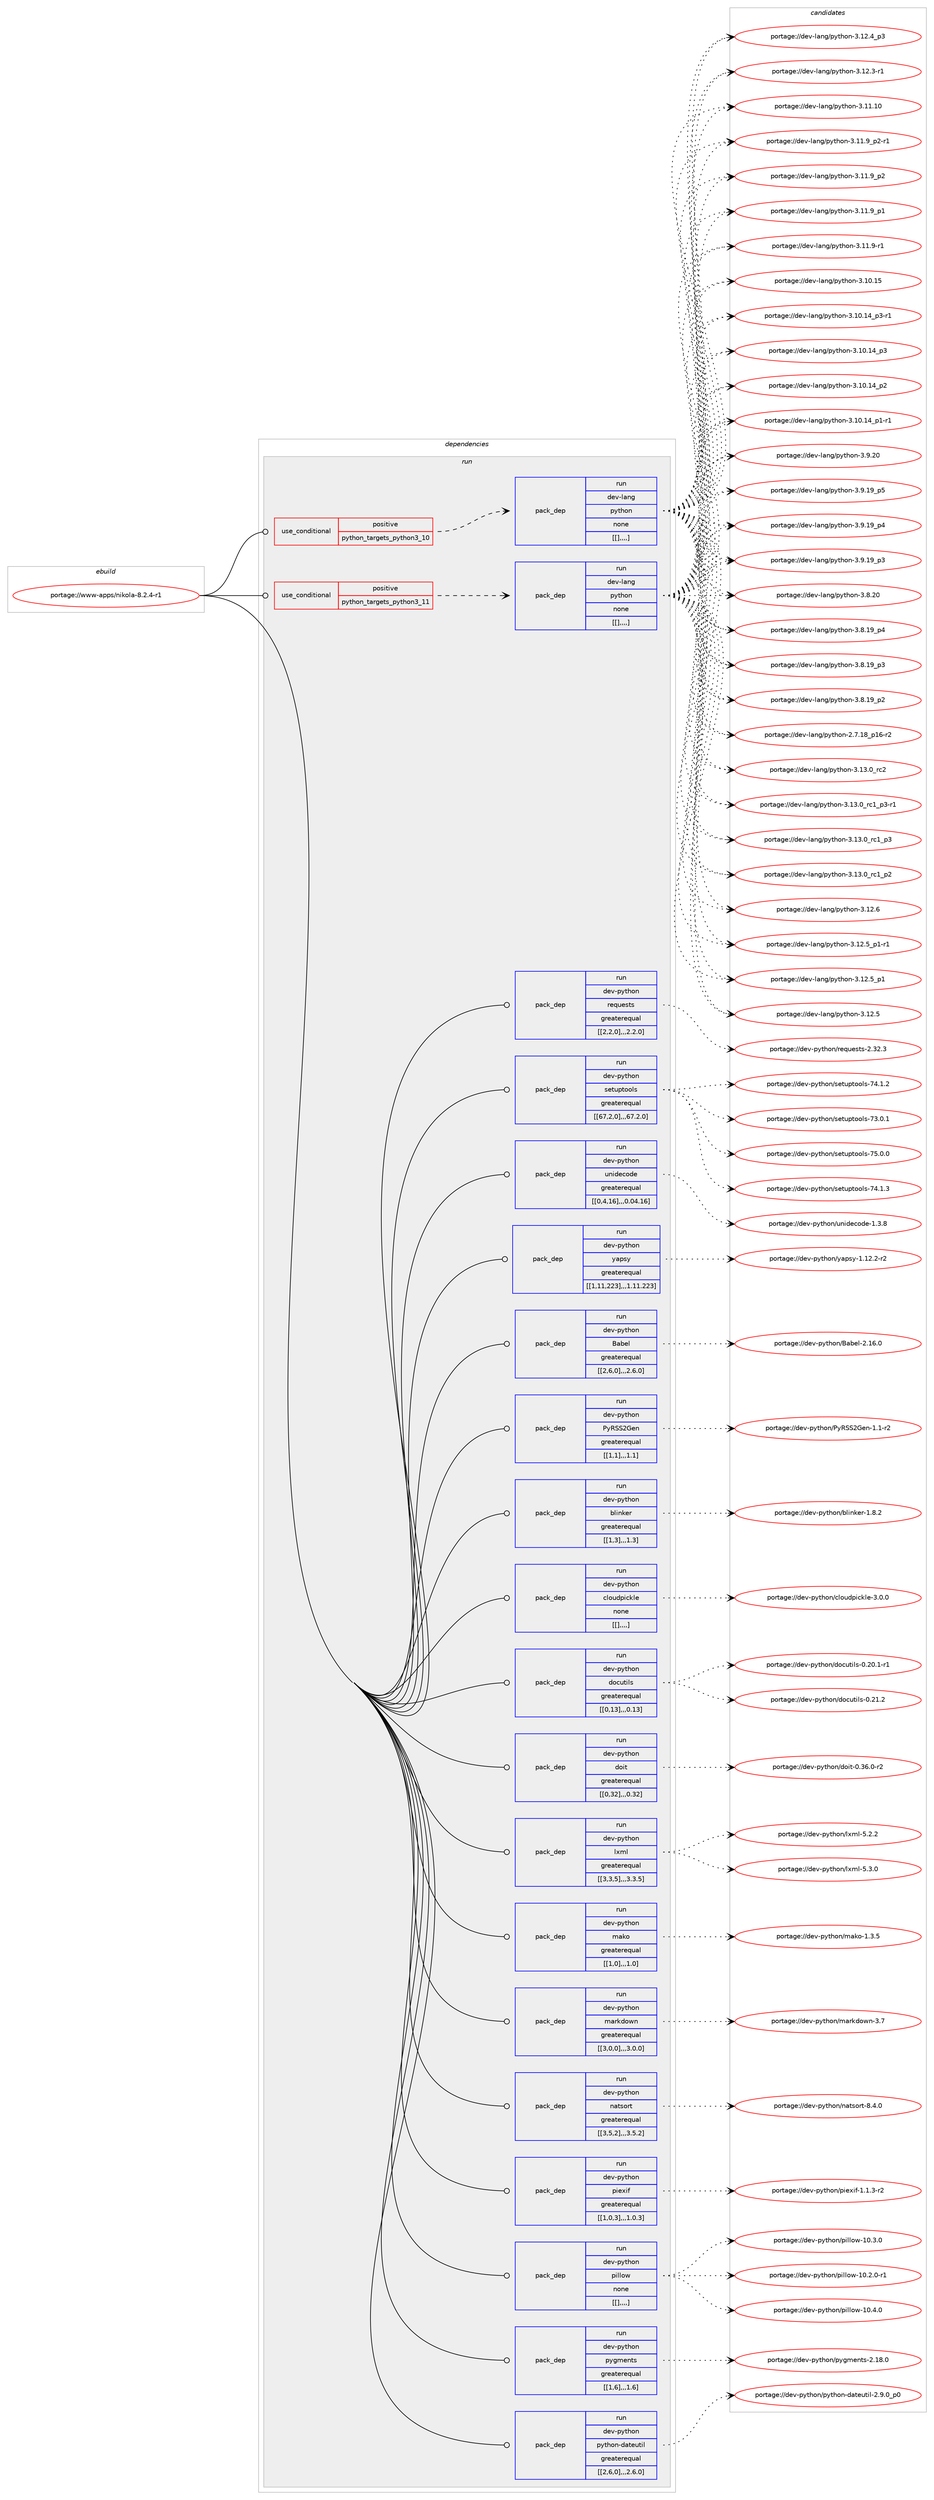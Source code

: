 digraph prolog {

# *************
# Graph options
# *************

newrank=true;
concentrate=true;
compound=true;
graph [rankdir=LR,fontname=Helvetica,fontsize=10,ranksep=1.5];#, ranksep=2.5, nodesep=0.2];
edge  [arrowhead=vee];
node  [fontname=Helvetica,fontsize=10];

# **********
# The ebuild
# **********

subgraph cluster_leftcol {
color=gray;
label=<<i>ebuild</i>>;
id [label="portage://www-apps/nikola-8.2.4-r1", color=red, width=4, href="../www-apps/nikola-8.2.4-r1.svg"];
}

# ****************
# The dependencies
# ****************

subgraph cluster_midcol {
color=gray;
label=<<i>dependencies</i>>;
subgraph cluster_compile {
fillcolor="#eeeeee";
style=filled;
label=<<i>compile</i>>;
}
subgraph cluster_compileandrun {
fillcolor="#eeeeee";
style=filled;
label=<<i>compile and run</i>>;
}
subgraph cluster_run {
fillcolor="#eeeeee";
style=filled;
label=<<i>run</i>>;
subgraph cond123944 {
dependency465955 [label=<<TABLE BORDER="0" CELLBORDER="1" CELLSPACING="0" CELLPADDING="4"><TR><TD ROWSPAN="3" CELLPADDING="10">use_conditional</TD></TR><TR><TD>positive</TD></TR><TR><TD>python_targets_python3_10</TD></TR></TABLE>>, shape=none, color=red];
subgraph pack338593 {
dependency465956 [label=<<TABLE BORDER="0" CELLBORDER="1" CELLSPACING="0" CELLPADDING="4" WIDTH="220"><TR><TD ROWSPAN="6" CELLPADDING="30">pack_dep</TD></TR><TR><TD WIDTH="110">run</TD></TR><TR><TD>dev-lang</TD></TR><TR><TD>python</TD></TR><TR><TD>none</TD></TR><TR><TD>[[],,,,]</TD></TR></TABLE>>, shape=none, color=blue];
}
dependency465955:e -> dependency465956:w [weight=20,style="dashed",arrowhead="vee"];
}
id:e -> dependency465955:w [weight=20,style="solid",arrowhead="odot"];
subgraph cond123945 {
dependency465957 [label=<<TABLE BORDER="0" CELLBORDER="1" CELLSPACING="0" CELLPADDING="4"><TR><TD ROWSPAN="3" CELLPADDING="10">use_conditional</TD></TR><TR><TD>positive</TD></TR><TR><TD>python_targets_python3_11</TD></TR></TABLE>>, shape=none, color=red];
subgraph pack338594 {
dependency465958 [label=<<TABLE BORDER="0" CELLBORDER="1" CELLSPACING="0" CELLPADDING="4" WIDTH="220"><TR><TD ROWSPAN="6" CELLPADDING="30">pack_dep</TD></TR><TR><TD WIDTH="110">run</TD></TR><TR><TD>dev-lang</TD></TR><TR><TD>python</TD></TR><TR><TD>none</TD></TR><TR><TD>[[],,,,]</TD></TR></TABLE>>, shape=none, color=blue];
}
dependency465957:e -> dependency465958:w [weight=20,style="dashed",arrowhead="vee"];
}
id:e -> dependency465957:w [weight=20,style="solid",arrowhead="odot"];
subgraph pack338595 {
dependency465959 [label=<<TABLE BORDER="0" CELLBORDER="1" CELLSPACING="0" CELLPADDING="4" WIDTH="220"><TR><TD ROWSPAN="6" CELLPADDING="30">pack_dep</TD></TR><TR><TD WIDTH="110">run</TD></TR><TR><TD>dev-python</TD></TR><TR><TD>Babel</TD></TR><TR><TD>greaterequal</TD></TR><TR><TD>[[2,6,0],,,2.6.0]</TD></TR></TABLE>>, shape=none, color=blue];
}
id:e -> dependency465959:w [weight=20,style="solid",arrowhead="odot"];
subgraph pack338596 {
dependency465960 [label=<<TABLE BORDER="0" CELLBORDER="1" CELLSPACING="0" CELLPADDING="4" WIDTH="220"><TR><TD ROWSPAN="6" CELLPADDING="30">pack_dep</TD></TR><TR><TD WIDTH="110">run</TD></TR><TR><TD>dev-python</TD></TR><TR><TD>PyRSS2Gen</TD></TR><TR><TD>greaterequal</TD></TR><TR><TD>[[1,1],,,1.1]</TD></TR></TABLE>>, shape=none, color=blue];
}
id:e -> dependency465960:w [weight=20,style="solid",arrowhead="odot"];
subgraph pack338597 {
dependency465961 [label=<<TABLE BORDER="0" CELLBORDER="1" CELLSPACING="0" CELLPADDING="4" WIDTH="220"><TR><TD ROWSPAN="6" CELLPADDING="30">pack_dep</TD></TR><TR><TD WIDTH="110">run</TD></TR><TR><TD>dev-python</TD></TR><TR><TD>blinker</TD></TR><TR><TD>greaterequal</TD></TR><TR><TD>[[1,3],,,1.3]</TD></TR></TABLE>>, shape=none, color=blue];
}
id:e -> dependency465961:w [weight=20,style="solid",arrowhead="odot"];
subgraph pack338598 {
dependency465962 [label=<<TABLE BORDER="0" CELLBORDER="1" CELLSPACING="0" CELLPADDING="4" WIDTH="220"><TR><TD ROWSPAN="6" CELLPADDING="30">pack_dep</TD></TR><TR><TD WIDTH="110">run</TD></TR><TR><TD>dev-python</TD></TR><TR><TD>cloudpickle</TD></TR><TR><TD>none</TD></TR><TR><TD>[[],,,,]</TD></TR></TABLE>>, shape=none, color=blue];
}
id:e -> dependency465962:w [weight=20,style="solid",arrowhead="odot"];
subgraph pack338599 {
dependency465963 [label=<<TABLE BORDER="0" CELLBORDER="1" CELLSPACING="0" CELLPADDING="4" WIDTH="220"><TR><TD ROWSPAN="6" CELLPADDING="30">pack_dep</TD></TR><TR><TD WIDTH="110">run</TD></TR><TR><TD>dev-python</TD></TR><TR><TD>docutils</TD></TR><TR><TD>greaterequal</TD></TR><TR><TD>[[0,13],,,0.13]</TD></TR></TABLE>>, shape=none, color=blue];
}
id:e -> dependency465963:w [weight=20,style="solid",arrowhead="odot"];
subgraph pack338600 {
dependency465964 [label=<<TABLE BORDER="0" CELLBORDER="1" CELLSPACING="0" CELLPADDING="4" WIDTH="220"><TR><TD ROWSPAN="6" CELLPADDING="30">pack_dep</TD></TR><TR><TD WIDTH="110">run</TD></TR><TR><TD>dev-python</TD></TR><TR><TD>doit</TD></TR><TR><TD>greaterequal</TD></TR><TR><TD>[[0,32],,,0.32]</TD></TR></TABLE>>, shape=none, color=blue];
}
id:e -> dependency465964:w [weight=20,style="solid",arrowhead="odot"];
subgraph pack338601 {
dependency465965 [label=<<TABLE BORDER="0" CELLBORDER="1" CELLSPACING="0" CELLPADDING="4" WIDTH="220"><TR><TD ROWSPAN="6" CELLPADDING="30">pack_dep</TD></TR><TR><TD WIDTH="110">run</TD></TR><TR><TD>dev-python</TD></TR><TR><TD>lxml</TD></TR><TR><TD>greaterequal</TD></TR><TR><TD>[[3,3,5],,,3.3.5]</TD></TR></TABLE>>, shape=none, color=blue];
}
id:e -> dependency465965:w [weight=20,style="solid",arrowhead="odot"];
subgraph pack338602 {
dependency465966 [label=<<TABLE BORDER="0" CELLBORDER="1" CELLSPACING="0" CELLPADDING="4" WIDTH="220"><TR><TD ROWSPAN="6" CELLPADDING="30">pack_dep</TD></TR><TR><TD WIDTH="110">run</TD></TR><TR><TD>dev-python</TD></TR><TR><TD>mako</TD></TR><TR><TD>greaterequal</TD></TR><TR><TD>[[1,0],,,1.0]</TD></TR></TABLE>>, shape=none, color=blue];
}
id:e -> dependency465966:w [weight=20,style="solid",arrowhead="odot"];
subgraph pack338603 {
dependency465967 [label=<<TABLE BORDER="0" CELLBORDER="1" CELLSPACING="0" CELLPADDING="4" WIDTH="220"><TR><TD ROWSPAN="6" CELLPADDING="30">pack_dep</TD></TR><TR><TD WIDTH="110">run</TD></TR><TR><TD>dev-python</TD></TR><TR><TD>markdown</TD></TR><TR><TD>greaterequal</TD></TR><TR><TD>[[3,0,0],,,3.0.0]</TD></TR></TABLE>>, shape=none, color=blue];
}
id:e -> dependency465967:w [weight=20,style="solid",arrowhead="odot"];
subgraph pack338604 {
dependency465968 [label=<<TABLE BORDER="0" CELLBORDER="1" CELLSPACING="0" CELLPADDING="4" WIDTH="220"><TR><TD ROWSPAN="6" CELLPADDING="30">pack_dep</TD></TR><TR><TD WIDTH="110">run</TD></TR><TR><TD>dev-python</TD></TR><TR><TD>natsort</TD></TR><TR><TD>greaterequal</TD></TR><TR><TD>[[3,5,2],,,3.5.2]</TD></TR></TABLE>>, shape=none, color=blue];
}
id:e -> dependency465968:w [weight=20,style="solid",arrowhead="odot"];
subgraph pack338605 {
dependency465969 [label=<<TABLE BORDER="0" CELLBORDER="1" CELLSPACING="0" CELLPADDING="4" WIDTH="220"><TR><TD ROWSPAN="6" CELLPADDING="30">pack_dep</TD></TR><TR><TD WIDTH="110">run</TD></TR><TR><TD>dev-python</TD></TR><TR><TD>piexif</TD></TR><TR><TD>greaterequal</TD></TR><TR><TD>[[1,0,3],,,1.0.3]</TD></TR></TABLE>>, shape=none, color=blue];
}
id:e -> dependency465969:w [weight=20,style="solid",arrowhead="odot"];
subgraph pack338606 {
dependency465970 [label=<<TABLE BORDER="0" CELLBORDER="1" CELLSPACING="0" CELLPADDING="4" WIDTH="220"><TR><TD ROWSPAN="6" CELLPADDING="30">pack_dep</TD></TR><TR><TD WIDTH="110">run</TD></TR><TR><TD>dev-python</TD></TR><TR><TD>pillow</TD></TR><TR><TD>none</TD></TR><TR><TD>[[],,,,]</TD></TR></TABLE>>, shape=none, color=blue];
}
id:e -> dependency465970:w [weight=20,style="solid",arrowhead="odot"];
subgraph pack338607 {
dependency465971 [label=<<TABLE BORDER="0" CELLBORDER="1" CELLSPACING="0" CELLPADDING="4" WIDTH="220"><TR><TD ROWSPAN="6" CELLPADDING="30">pack_dep</TD></TR><TR><TD WIDTH="110">run</TD></TR><TR><TD>dev-python</TD></TR><TR><TD>pygments</TD></TR><TR><TD>greaterequal</TD></TR><TR><TD>[[1,6],,,1.6]</TD></TR></TABLE>>, shape=none, color=blue];
}
id:e -> dependency465971:w [weight=20,style="solid",arrowhead="odot"];
subgraph pack338608 {
dependency465972 [label=<<TABLE BORDER="0" CELLBORDER="1" CELLSPACING="0" CELLPADDING="4" WIDTH="220"><TR><TD ROWSPAN="6" CELLPADDING="30">pack_dep</TD></TR><TR><TD WIDTH="110">run</TD></TR><TR><TD>dev-python</TD></TR><TR><TD>python-dateutil</TD></TR><TR><TD>greaterequal</TD></TR><TR><TD>[[2,6,0],,,2.6.0]</TD></TR></TABLE>>, shape=none, color=blue];
}
id:e -> dependency465972:w [weight=20,style="solid",arrowhead="odot"];
subgraph pack338609 {
dependency465973 [label=<<TABLE BORDER="0" CELLBORDER="1" CELLSPACING="0" CELLPADDING="4" WIDTH="220"><TR><TD ROWSPAN="6" CELLPADDING="30">pack_dep</TD></TR><TR><TD WIDTH="110">run</TD></TR><TR><TD>dev-python</TD></TR><TR><TD>requests</TD></TR><TR><TD>greaterequal</TD></TR><TR><TD>[[2,2,0],,,2.2.0]</TD></TR></TABLE>>, shape=none, color=blue];
}
id:e -> dependency465973:w [weight=20,style="solid",arrowhead="odot"];
subgraph pack338610 {
dependency465974 [label=<<TABLE BORDER="0" CELLBORDER="1" CELLSPACING="0" CELLPADDING="4" WIDTH="220"><TR><TD ROWSPAN="6" CELLPADDING="30">pack_dep</TD></TR><TR><TD WIDTH="110">run</TD></TR><TR><TD>dev-python</TD></TR><TR><TD>setuptools</TD></TR><TR><TD>greaterequal</TD></TR><TR><TD>[[67,2,0],,,67.2.0]</TD></TR></TABLE>>, shape=none, color=blue];
}
id:e -> dependency465974:w [weight=20,style="solid",arrowhead="odot"];
subgraph pack338611 {
dependency465975 [label=<<TABLE BORDER="0" CELLBORDER="1" CELLSPACING="0" CELLPADDING="4" WIDTH="220"><TR><TD ROWSPAN="6" CELLPADDING="30">pack_dep</TD></TR><TR><TD WIDTH="110">run</TD></TR><TR><TD>dev-python</TD></TR><TR><TD>unidecode</TD></TR><TR><TD>greaterequal</TD></TR><TR><TD>[[0,4,16],,,0.04.16]</TD></TR></TABLE>>, shape=none, color=blue];
}
id:e -> dependency465975:w [weight=20,style="solid",arrowhead="odot"];
subgraph pack338612 {
dependency465976 [label=<<TABLE BORDER="0" CELLBORDER="1" CELLSPACING="0" CELLPADDING="4" WIDTH="220"><TR><TD ROWSPAN="6" CELLPADDING="30">pack_dep</TD></TR><TR><TD WIDTH="110">run</TD></TR><TR><TD>dev-python</TD></TR><TR><TD>yapsy</TD></TR><TR><TD>greaterequal</TD></TR><TR><TD>[[1,11,223],,,1.11.223]</TD></TR></TABLE>>, shape=none, color=blue];
}
id:e -> dependency465976:w [weight=20,style="solid",arrowhead="odot"];
}
}

# **************
# The candidates
# **************

subgraph cluster_choices {
rank=same;
color=gray;
label=<<i>candidates</i>>;

subgraph choice338593 {
color=black;
nodesep=1;
choice10010111845108971101034711212111610411111045514649514648951149950 [label="portage://dev-lang/python-3.13.0_rc2", color=red, width=4,href="../dev-lang/python-3.13.0_rc2.svg"];
choice1001011184510897110103471121211161041111104551464951464895114994995112514511449 [label="portage://dev-lang/python-3.13.0_rc1_p3-r1", color=red, width=4,href="../dev-lang/python-3.13.0_rc1_p3-r1.svg"];
choice100101118451089711010347112121116104111110455146495146489511499499511251 [label="portage://dev-lang/python-3.13.0_rc1_p3", color=red, width=4,href="../dev-lang/python-3.13.0_rc1_p3.svg"];
choice100101118451089711010347112121116104111110455146495146489511499499511250 [label="portage://dev-lang/python-3.13.0_rc1_p2", color=red, width=4,href="../dev-lang/python-3.13.0_rc1_p2.svg"];
choice10010111845108971101034711212111610411111045514649504654 [label="portage://dev-lang/python-3.12.6", color=red, width=4,href="../dev-lang/python-3.12.6.svg"];
choice1001011184510897110103471121211161041111104551464950465395112494511449 [label="portage://dev-lang/python-3.12.5_p1-r1", color=red, width=4,href="../dev-lang/python-3.12.5_p1-r1.svg"];
choice100101118451089711010347112121116104111110455146495046539511249 [label="portage://dev-lang/python-3.12.5_p1", color=red, width=4,href="../dev-lang/python-3.12.5_p1.svg"];
choice10010111845108971101034711212111610411111045514649504653 [label="portage://dev-lang/python-3.12.5", color=red, width=4,href="../dev-lang/python-3.12.5.svg"];
choice100101118451089711010347112121116104111110455146495046529511251 [label="portage://dev-lang/python-3.12.4_p3", color=red, width=4,href="../dev-lang/python-3.12.4_p3.svg"];
choice100101118451089711010347112121116104111110455146495046514511449 [label="portage://dev-lang/python-3.12.3-r1", color=red, width=4,href="../dev-lang/python-3.12.3-r1.svg"];
choice1001011184510897110103471121211161041111104551464949464948 [label="portage://dev-lang/python-3.11.10", color=red, width=4,href="../dev-lang/python-3.11.10.svg"];
choice1001011184510897110103471121211161041111104551464949465795112504511449 [label="portage://dev-lang/python-3.11.9_p2-r1", color=red, width=4,href="../dev-lang/python-3.11.9_p2-r1.svg"];
choice100101118451089711010347112121116104111110455146494946579511250 [label="portage://dev-lang/python-3.11.9_p2", color=red, width=4,href="../dev-lang/python-3.11.9_p2.svg"];
choice100101118451089711010347112121116104111110455146494946579511249 [label="portage://dev-lang/python-3.11.9_p1", color=red, width=4,href="../dev-lang/python-3.11.9_p1.svg"];
choice100101118451089711010347112121116104111110455146494946574511449 [label="portage://dev-lang/python-3.11.9-r1", color=red, width=4,href="../dev-lang/python-3.11.9-r1.svg"];
choice1001011184510897110103471121211161041111104551464948464953 [label="portage://dev-lang/python-3.10.15", color=red, width=4,href="../dev-lang/python-3.10.15.svg"];
choice100101118451089711010347112121116104111110455146494846495295112514511449 [label="portage://dev-lang/python-3.10.14_p3-r1", color=red, width=4,href="../dev-lang/python-3.10.14_p3-r1.svg"];
choice10010111845108971101034711212111610411111045514649484649529511251 [label="portage://dev-lang/python-3.10.14_p3", color=red, width=4,href="../dev-lang/python-3.10.14_p3.svg"];
choice10010111845108971101034711212111610411111045514649484649529511250 [label="portage://dev-lang/python-3.10.14_p2", color=red, width=4,href="../dev-lang/python-3.10.14_p2.svg"];
choice100101118451089711010347112121116104111110455146494846495295112494511449 [label="portage://dev-lang/python-3.10.14_p1-r1", color=red, width=4,href="../dev-lang/python-3.10.14_p1-r1.svg"];
choice10010111845108971101034711212111610411111045514657465048 [label="portage://dev-lang/python-3.9.20", color=red, width=4,href="../dev-lang/python-3.9.20.svg"];
choice100101118451089711010347112121116104111110455146574649579511253 [label="portage://dev-lang/python-3.9.19_p5", color=red, width=4,href="../dev-lang/python-3.9.19_p5.svg"];
choice100101118451089711010347112121116104111110455146574649579511252 [label="portage://dev-lang/python-3.9.19_p4", color=red, width=4,href="../dev-lang/python-3.9.19_p4.svg"];
choice100101118451089711010347112121116104111110455146574649579511251 [label="portage://dev-lang/python-3.9.19_p3", color=red, width=4,href="../dev-lang/python-3.9.19_p3.svg"];
choice10010111845108971101034711212111610411111045514656465048 [label="portage://dev-lang/python-3.8.20", color=red, width=4,href="../dev-lang/python-3.8.20.svg"];
choice100101118451089711010347112121116104111110455146564649579511252 [label="portage://dev-lang/python-3.8.19_p4", color=red, width=4,href="../dev-lang/python-3.8.19_p4.svg"];
choice100101118451089711010347112121116104111110455146564649579511251 [label="portage://dev-lang/python-3.8.19_p3", color=red, width=4,href="../dev-lang/python-3.8.19_p3.svg"];
choice100101118451089711010347112121116104111110455146564649579511250 [label="portage://dev-lang/python-3.8.19_p2", color=red, width=4,href="../dev-lang/python-3.8.19_p2.svg"];
choice100101118451089711010347112121116104111110455046554649569511249544511450 [label="portage://dev-lang/python-2.7.18_p16-r2", color=red, width=4,href="../dev-lang/python-2.7.18_p16-r2.svg"];
dependency465956:e -> choice10010111845108971101034711212111610411111045514649514648951149950:w [style=dotted,weight="100"];
dependency465956:e -> choice1001011184510897110103471121211161041111104551464951464895114994995112514511449:w [style=dotted,weight="100"];
dependency465956:e -> choice100101118451089711010347112121116104111110455146495146489511499499511251:w [style=dotted,weight="100"];
dependency465956:e -> choice100101118451089711010347112121116104111110455146495146489511499499511250:w [style=dotted,weight="100"];
dependency465956:e -> choice10010111845108971101034711212111610411111045514649504654:w [style=dotted,weight="100"];
dependency465956:e -> choice1001011184510897110103471121211161041111104551464950465395112494511449:w [style=dotted,weight="100"];
dependency465956:e -> choice100101118451089711010347112121116104111110455146495046539511249:w [style=dotted,weight="100"];
dependency465956:e -> choice10010111845108971101034711212111610411111045514649504653:w [style=dotted,weight="100"];
dependency465956:e -> choice100101118451089711010347112121116104111110455146495046529511251:w [style=dotted,weight="100"];
dependency465956:e -> choice100101118451089711010347112121116104111110455146495046514511449:w [style=dotted,weight="100"];
dependency465956:e -> choice1001011184510897110103471121211161041111104551464949464948:w [style=dotted,weight="100"];
dependency465956:e -> choice1001011184510897110103471121211161041111104551464949465795112504511449:w [style=dotted,weight="100"];
dependency465956:e -> choice100101118451089711010347112121116104111110455146494946579511250:w [style=dotted,weight="100"];
dependency465956:e -> choice100101118451089711010347112121116104111110455146494946579511249:w [style=dotted,weight="100"];
dependency465956:e -> choice100101118451089711010347112121116104111110455146494946574511449:w [style=dotted,weight="100"];
dependency465956:e -> choice1001011184510897110103471121211161041111104551464948464953:w [style=dotted,weight="100"];
dependency465956:e -> choice100101118451089711010347112121116104111110455146494846495295112514511449:w [style=dotted,weight="100"];
dependency465956:e -> choice10010111845108971101034711212111610411111045514649484649529511251:w [style=dotted,weight="100"];
dependency465956:e -> choice10010111845108971101034711212111610411111045514649484649529511250:w [style=dotted,weight="100"];
dependency465956:e -> choice100101118451089711010347112121116104111110455146494846495295112494511449:w [style=dotted,weight="100"];
dependency465956:e -> choice10010111845108971101034711212111610411111045514657465048:w [style=dotted,weight="100"];
dependency465956:e -> choice100101118451089711010347112121116104111110455146574649579511253:w [style=dotted,weight="100"];
dependency465956:e -> choice100101118451089711010347112121116104111110455146574649579511252:w [style=dotted,weight="100"];
dependency465956:e -> choice100101118451089711010347112121116104111110455146574649579511251:w [style=dotted,weight="100"];
dependency465956:e -> choice10010111845108971101034711212111610411111045514656465048:w [style=dotted,weight="100"];
dependency465956:e -> choice100101118451089711010347112121116104111110455146564649579511252:w [style=dotted,weight="100"];
dependency465956:e -> choice100101118451089711010347112121116104111110455146564649579511251:w [style=dotted,weight="100"];
dependency465956:e -> choice100101118451089711010347112121116104111110455146564649579511250:w [style=dotted,weight="100"];
dependency465956:e -> choice100101118451089711010347112121116104111110455046554649569511249544511450:w [style=dotted,weight="100"];
}
subgraph choice338594 {
color=black;
nodesep=1;
choice10010111845108971101034711212111610411111045514649514648951149950 [label="portage://dev-lang/python-3.13.0_rc2", color=red, width=4,href="../dev-lang/python-3.13.0_rc2.svg"];
choice1001011184510897110103471121211161041111104551464951464895114994995112514511449 [label="portage://dev-lang/python-3.13.0_rc1_p3-r1", color=red, width=4,href="../dev-lang/python-3.13.0_rc1_p3-r1.svg"];
choice100101118451089711010347112121116104111110455146495146489511499499511251 [label="portage://dev-lang/python-3.13.0_rc1_p3", color=red, width=4,href="../dev-lang/python-3.13.0_rc1_p3.svg"];
choice100101118451089711010347112121116104111110455146495146489511499499511250 [label="portage://dev-lang/python-3.13.0_rc1_p2", color=red, width=4,href="../dev-lang/python-3.13.0_rc1_p2.svg"];
choice10010111845108971101034711212111610411111045514649504654 [label="portage://dev-lang/python-3.12.6", color=red, width=4,href="../dev-lang/python-3.12.6.svg"];
choice1001011184510897110103471121211161041111104551464950465395112494511449 [label="portage://dev-lang/python-3.12.5_p1-r1", color=red, width=4,href="../dev-lang/python-3.12.5_p1-r1.svg"];
choice100101118451089711010347112121116104111110455146495046539511249 [label="portage://dev-lang/python-3.12.5_p1", color=red, width=4,href="../dev-lang/python-3.12.5_p1.svg"];
choice10010111845108971101034711212111610411111045514649504653 [label="portage://dev-lang/python-3.12.5", color=red, width=4,href="../dev-lang/python-3.12.5.svg"];
choice100101118451089711010347112121116104111110455146495046529511251 [label="portage://dev-lang/python-3.12.4_p3", color=red, width=4,href="../dev-lang/python-3.12.4_p3.svg"];
choice100101118451089711010347112121116104111110455146495046514511449 [label="portage://dev-lang/python-3.12.3-r1", color=red, width=4,href="../dev-lang/python-3.12.3-r1.svg"];
choice1001011184510897110103471121211161041111104551464949464948 [label="portage://dev-lang/python-3.11.10", color=red, width=4,href="../dev-lang/python-3.11.10.svg"];
choice1001011184510897110103471121211161041111104551464949465795112504511449 [label="portage://dev-lang/python-3.11.9_p2-r1", color=red, width=4,href="../dev-lang/python-3.11.9_p2-r1.svg"];
choice100101118451089711010347112121116104111110455146494946579511250 [label="portage://dev-lang/python-3.11.9_p2", color=red, width=4,href="../dev-lang/python-3.11.9_p2.svg"];
choice100101118451089711010347112121116104111110455146494946579511249 [label="portage://dev-lang/python-3.11.9_p1", color=red, width=4,href="../dev-lang/python-3.11.9_p1.svg"];
choice100101118451089711010347112121116104111110455146494946574511449 [label="portage://dev-lang/python-3.11.9-r1", color=red, width=4,href="../dev-lang/python-3.11.9-r1.svg"];
choice1001011184510897110103471121211161041111104551464948464953 [label="portage://dev-lang/python-3.10.15", color=red, width=4,href="../dev-lang/python-3.10.15.svg"];
choice100101118451089711010347112121116104111110455146494846495295112514511449 [label="portage://dev-lang/python-3.10.14_p3-r1", color=red, width=4,href="../dev-lang/python-3.10.14_p3-r1.svg"];
choice10010111845108971101034711212111610411111045514649484649529511251 [label="portage://dev-lang/python-3.10.14_p3", color=red, width=4,href="../dev-lang/python-3.10.14_p3.svg"];
choice10010111845108971101034711212111610411111045514649484649529511250 [label="portage://dev-lang/python-3.10.14_p2", color=red, width=4,href="../dev-lang/python-3.10.14_p2.svg"];
choice100101118451089711010347112121116104111110455146494846495295112494511449 [label="portage://dev-lang/python-3.10.14_p1-r1", color=red, width=4,href="../dev-lang/python-3.10.14_p1-r1.svg"];
choice10010111845108971101034711212111610411111045514657465048 [label="portage://dev-lang/python-3.9.20", color=red, width=4,href="../dev-lang/python-3.9.20.svg"];
choice100101118451089711010347112121116104111110455146574649579511253 [label="portage://dev-lang/python-3.9.19_p5", color=red, width=4,href="../dev-lang/python-3.9.19_p5.svg"];
choice100101118451089711010347112121116104111110455146574649579511252 [label="portage://dev-lang/python-3.9.19_p4", color=red, width=4,href="../dev-lang/python-3.9.19_p4.svg"];
choice100101118451089711010347112121116104111110455146574649579511251 [label="portage://dev-lang/python-3.9.19_p3", color=red, width=4,href="../dev-lang/python-3.9.19_p3.svg"];
choice10010111845108971101034711212111610411111045514656465048 [label="portage://dev-lang/python-3.8.20", color=red, width=4,href="../dev-lang/python-3.8.20.svg"];
choice100101118451089711010347112121116104111110455146564649579511252 [label="portage://dev-lang/python-3.8.19_p4", color=red, width=4,href="../dev-lang/python-3.8.19_p4.svg"];
choice100101118451089711010347112121116104111110455146564649579511251 [label="portage://dev-lang/python-3.8.19_p3", color=red, width=4,href="../dev-lang/python-3.8.19_p3.svg"];
choice100101118451089711010347112121116104111110455146564649579511250 [label="portage://dev-lang/python-3.8.19_p2", color=red, width=4,href="../dev-lang/python-3.8.19_p2.svg"];
choice100101118451089711010347112121116104111110455046554649569511249544511450 [label="portage://dev-lang/python-2.7.18_p16-r2", color=red, width=4,href="../dev-lang/python-2.7.18_p16-r2.svg"];
dependency465958:e -> choice10010111845108971101034711212111610411111045514649514648951149950:w [style=dotted,weight="100"];
dependency465958:e -> choice1001011184510897110103471121211161041111104551464951464895114994995112514511449:w [style=dotted,weight="100"];
dependency465958:e -> choice100101118451089711010347112121116104111110455146495146489511499499511251:w [style=dotted,weight="100"];
dependency465958:e -> choice100101118451089711010347112121116104111110455146495146489511499499511250:w [style=dotted,weight="100"];
dependency465958:e -> choice10010111845108971101034711212111610411111045514649504654:w [style=dotted,weight="100"];
dependency465958:e -> choice1001011184510897110103471121211161041111104551464950465395112494511449:w [style=dotted,weight="100"];
dependency465958:e -> choice100101118451089711010347112121116104111110455146495046539511249:w [style=dotted,weight="100"];
dependency465958:e -> choice10010111845108971101034711212111610411111045514649504653:w [style=dotted,weight="100"];
dependency465958:e -> choice100101118451089711010347112121116104111110455146495046529511251:w [style=dotted,weight="100"];
dependency465958:e -> choice100101118451089711010347112121116104111110455146495046514511449:w [style=dotted,weight="100"];
dependency465958:e -> choice1001011184510897110103471121211161041111104551464949464948:w [style=dotted,weight="100"];
dependency465958:e -> choice1001011184510897110103471121211161041111104551464949465795112504511449:w [style=dotted,weight="100"];
dependency465958:e -> choice100101118451089711010347112121116104111110455146494946579511250:w [style=dotted,weight="100"];
dependency465958:e -> choice100101118451089711010347112121116104111110455146494946579511249:w [style=dotted,weight="100"];
dependency465958:e -> choice100101118451089711010347112121116104111110455146494946574511449:w [style=dotted,weight="100"];
dependency465958:e -> choice1001011184510897110103471121211161041111104551464948464953:w [style=dotted,weight="100"];
dependency465958:e -> choice100101118451089711010347112121116104111110455146494846495295112514511449:w [style=dotted,weight="100"];
dependency465958:e -> choice10010111845108971101034711212111610411111045514649484649529511251:w [style=dotted,weight="100"];
dependency465958:e -> choice10010111845108971101034711212111610411111045514649484649529511250:w [style=dotted,weight="100"];
dependency465958:e -> choice100101118451089711010347112121116104111110455146494846495295112494511449:w [style=dotted,weight="100"];
dependency465958:e -> choice10010111845108971101034711212111610411111045514657465048:w [style=dotted,weight="100"];
dependency465958:e -> choice100101118451089711010347112121116104111110455146574649579511253:w [style=dotted,weight="100"];
dependency465958:e -> choice100101118451089711010347112121116104111110455146574649579511252:w [style=dotted,weight="100"];
dependency465958:e -> choice100101118451089711010347112121116104111110455146574649579511251:w [style=dotted,weight="100"];
dependency465958:e -> choice10010111845108971101034711212111610411111045514656465048:w [style=dotted,weight="100"];
dependency465958:e -> choice100101118451089711010347112121116104111110455146564649579511252:w [style=dotted,weight="100"];
dependency465958:e -> choice100101118451089711010347112121116104111110455146564649579511251:w [style=dotted,weight="100"];
dependency465958:e -> choice100101118451089711010347112121116104111110455146564649579511250:w [style=dotted,weight="100"];
dependency465958:e -> choice100101118451089711010347112121116104111110455046554649569511249544511450:w [style=dotted,weight="100"];
}
subgraph choice338595 {
color=black;
nodesep=1;
choice100101118451121211161041111104766979810110845504649544648 [label="portage://dev-python/Babel-2.16.0", color=red, width=4,href="../dev-python/Babel-2.16.0.svg"];
dependency465959:e -> choice100101118451121211161041111104766979810110845504649544648:w [style=dotted,weight="100"];
}
subgraph choice338596 {
color=black;
nodesep=1;
choice1001011184511212111610411111047801218283835071101110454946494511450 [label="portage://dev-python/PyRSS2Gen-1.1-r2", color=red, width=4,href="../dev-python/PyRSS2Gen-1.1-r2.svg"];
dependency465960:e -> choice1001011184511212111610411111047801218283835071101110454946494511450:w [style=dotted,weight="100"];
}
subgraph choice338597 {
color=black;
nodesep=1;
choice100101118451121211161041111104798108105110107101114454946564650 [label="portage://dev-python/blinker-1.8.2", color=red, width=4,href="../dev-python/blinker-1.8.2.svg"];
dependency465961:e -> choice100101118451121211161041111104798108105110107101114454946564650:w [style=dotted,weight="100"];
}
subgraph choice338598 {
color=black;
nodesep=1;
choice10010111845112121116104111110479910811111710011210599107108101455146484648 [label="portage://dev-python/cloudpickle-3.0.0", color=red, width=4,href="../dev-python/cloudpickle-3.0.0.svg"];
dependency465962:e -> choice10010111845112121116104111110479910811111710011210599107108101455146484648:w [style=dotted,weight="100"];
}
subgraph choice338599 {
color=black;
nodesep=1;
choice10010111845112121116104111110471001119911711610510811545484650494650 [label="portage://dev-python/docutils-0.21.2", color=red, width=4,href="../dev-python/docutils-0.21.2.svg"];
choice100101118451121211161041111104710011199117116105108115454846504846494511449 [label="portage://dev-python/docutils-0.20.1-r1", color=red, width=4,href="../dev-python/docutils-0.20.1-r1.svg"];
dependency465963:e -> choice10010111845112121116104111110471001119911711610510811545484650494650:w [style=dotted,weight="100"];
dependency465963:e -> choice100101118451121211161041111104710011199117116105108115454846504846494511449:w [style=dotted,weight="100"];
}
subgraph choice338600 {
color=black;
nodesep=1;
choice1001011184511212111610411111047100111105116454846515446484511450 [label="portage://dev-python/doit-0.36.0-r2", color=red, width=4,href="../dev-python/doit-0.36.0-r2.svg"];
dependency465964:e -> choice1001011184511212111610411111047100111105116454846515446484511450:w [style=dotted,weight="100"];
}
subgraph choice338601 {
color=black;
nodesep=1;
choice1001011184511212111610411111047108120109108455346514648 [label="portage://dev-python/lxml-5.3.0", color=red, width=4,href="../dev-python/lxml-5.3.0.svg"];
choice1001011184511212111610411111047108120109108455346504650 [label="portage://dev-python/lxml-5.2.2", color=red, width=4,href="../dev-python/lxml-5.2.2.svg"];
dependency465965:e -> choice1001011184511212111610411111047108120109108455346514648:w [style=dotted,weight="100"];
dependency465965:e -> choice1001011184511212111610411111047108120109108455346504650:w [style=dotted,weight="100"];
}
subgraph choice338602 {
color=black;
nodesep=1;
choice100101118451121211161041111104710997107111454946514653 [label="portage://dev-python/mako-1.3.5", color=red, width=4,href="../dev-python/mako-1.3.5.svg"];
dependency465966:e -> choice100101118451121211161041111104710997107111454946514653:w [style=dotted,weight="100"];
}
subgraph choice338603 {
color=black;
nodesep=1;
choice10010111845112121116104111110471099711410710011111911045514655 [label="portage://dev-python/markdown-3.7", color=red, width=4,href="../dev-python/markdown-3.7.svg"];
dependency465967:e -> choice10010111845112121116104111110471099711410710011111911045514655:w [style=dotted,weight="100"];
}
subgraph choice338604 {
color=black;
nodesep=1;
choice100101118451121211161041111104711097116115111114116455646524648 [label="portage://dev-python/natsort-8.4.0", color=red, width=4,href="../dev-python/natsort-8.4.0.svg"];
dependency465968:e -> choice100101118451121211161041111104711097116115111114116455646524648:w [style=dotted,weight="100"];
}
subgraph choice338605 {
color=black;
nodesep=1;
choice10010111845112121116104111110471121051011201051024549464946514511450 [label="portage://dev-python/piexif-1.1.3-r2", color=red, width=4,href="../dev-python/piexif-1.1.3-r2.svg"];
dependency465969:e -> choice10010111845112121116104111110471121051011201051024549464946514511450:w [style=dotted,weight="100"];
}
subgraph choice338606 {
color=black;
nodesep=1;
choice100101118451121211161041111104711210510810811111945494846524648 [label="portage://dev-python/pillow-10.4.0", color=red, width=4,href="../dev-python/pillow-10.4.0.svg"];
choice100101118451121211161041111104711210510810811111945494846514648 [label="portage://dev-python/pillow-10.3.0", color=red, width=4,href="../dev-python/pillow-10.3.0.svg"];
choice1001011184511212111610411111047112105108108111119454948465046484511449 [label="portage://dev-python/pillow-10.2.0-r1", color=red, width=4,href="../dev-python/pillow-10.2.0-r1.svg"];
dependency465970:e -> choice100101118451121211161041111104711210510810811111945494846524648:w [style=dotted,weight="100"];
dependency465970:e -> choice100101118451121211161041111104711210510810811111945494846514648:w [style=dotted,weight="100"];
dependency465970:e -> choice1001011184511212111610411111047112105108108111119454948465046484511449:w [style=dotted,weight="100"];
}
subgraph choice338607 {
color=black;
nodesep=1;
choice100101118451121211161041111104711212110310910111011611545504649564648 [label="portage://dev-python/pygments-2.18.0", color=red, width=4,href="../dev-python/pygments-2.18.0.svg"];
dependency465971:e -> choice100101118451121211161041111104711212110310910111011611545504649564648:w [style=dotted,weight="100"];
}
subgraph choice338608 {
color=black;
nodesep=1;
choice100101118451121211161041111104711212111610411111045100971161011171161051084550465746489511248 [label="portage://dev-python/python-dateutil-2.9.0_p0", color=red, width=4,href="../dev-python/python-dateutil-2.9.0_p0.svg"];
dependency465972:e -> choice100101118451121211161041111104711212111610411111045100971161011171161051084550465746489511248:w [style=dotted,weight="100"];
}
subgraph choice338609 {
color=black;
nodesep=1;
choice100101118451121211161041111104711410111311710111511611545504651504651 [label="portage://dev-python/requests-2.32.3", color=red, width=4,href="../dev-python/requests-2.32.3.svg"];
dependency465973:e -> choice100101118451121211161041111104711410111311710111511611545504651504651:w [style=dotted,weight="100"];
}
subgraph choice338610 {
color=black;
nodesep=1;
choice100101118451121211161041111104711510111611711211611111110811545555346484648 [label="portage://dev-python/setuptools-75.0.0", color=red, width=4,href="../dev-python/setuptools-75.0.0.svg"];
choice100101118451121211161041111104711510111611711211611111110811545555246494651 [label="portage://dev-python/setuptools-74.1.3", color=red, width=4,href="../dev-python/setuptools-74.1.3.svg"];
choice100101118451121211161041111104711510111611711211611111110811545555246494650 [label="portage://dev-python/setuptools-74.1.2", color=red, width=4,href="../dev-python/setuptools-74.1.2.svg"];
choice100101118451121211161041111104711510111611711211611111110811545555146484649 [label="portage://dev-python/setuptools-73.0.1", color=red, width=4,href="../dev-python/setuptools-73.0.1.svg"];
dependency465974:e -> choice100101118451121211161041111104711510111611711211611111110811545555346484648:w [style=dotted,weight="100"];
dependency465974:e -> choice100101118451121211161041111104711510111611711211611111110811545555246494651:w [style=dotted,weight="100"];
dependency465974:e -> choice100101118451121211161041111104711510111611711211611111110811545555246494650:w [style=dotted,weight="100"];
dependency465974:e -> choice100101118451121211161041111104711510111611711211611111110811545555146484649:w [style=dotted,weight="100"];
}
subgraph choice338611 {
color=black;
nodesep=1;
choice100101118451121211161041111104711711010510010199111100101454946514656 [label="portage://dev-python/unidecode-1.3.8", color=red, width=4,href="../dev-python/unidecode-1.3.8.svg"];
dependency465975:e -> choice100101118451121211161041111104711711010510010199111100101454946514656:w [style=dotted,weight="100"];
}
subgraph choice338612 {
color=black;
nodesep=1;
choice100101118451121211161041111104712197112115121454946495046504511450 [label="portage://dev-python/yapsy-1.12.2-r2", color=red, width=4,href="../dev-python/yapsy-1.12.2-r2.svg"];
dependency465976:e -> choice100101118451121211161041111104712197112115121454946495046504511450:w [style=dotted,weight="100"];
}
}

}
